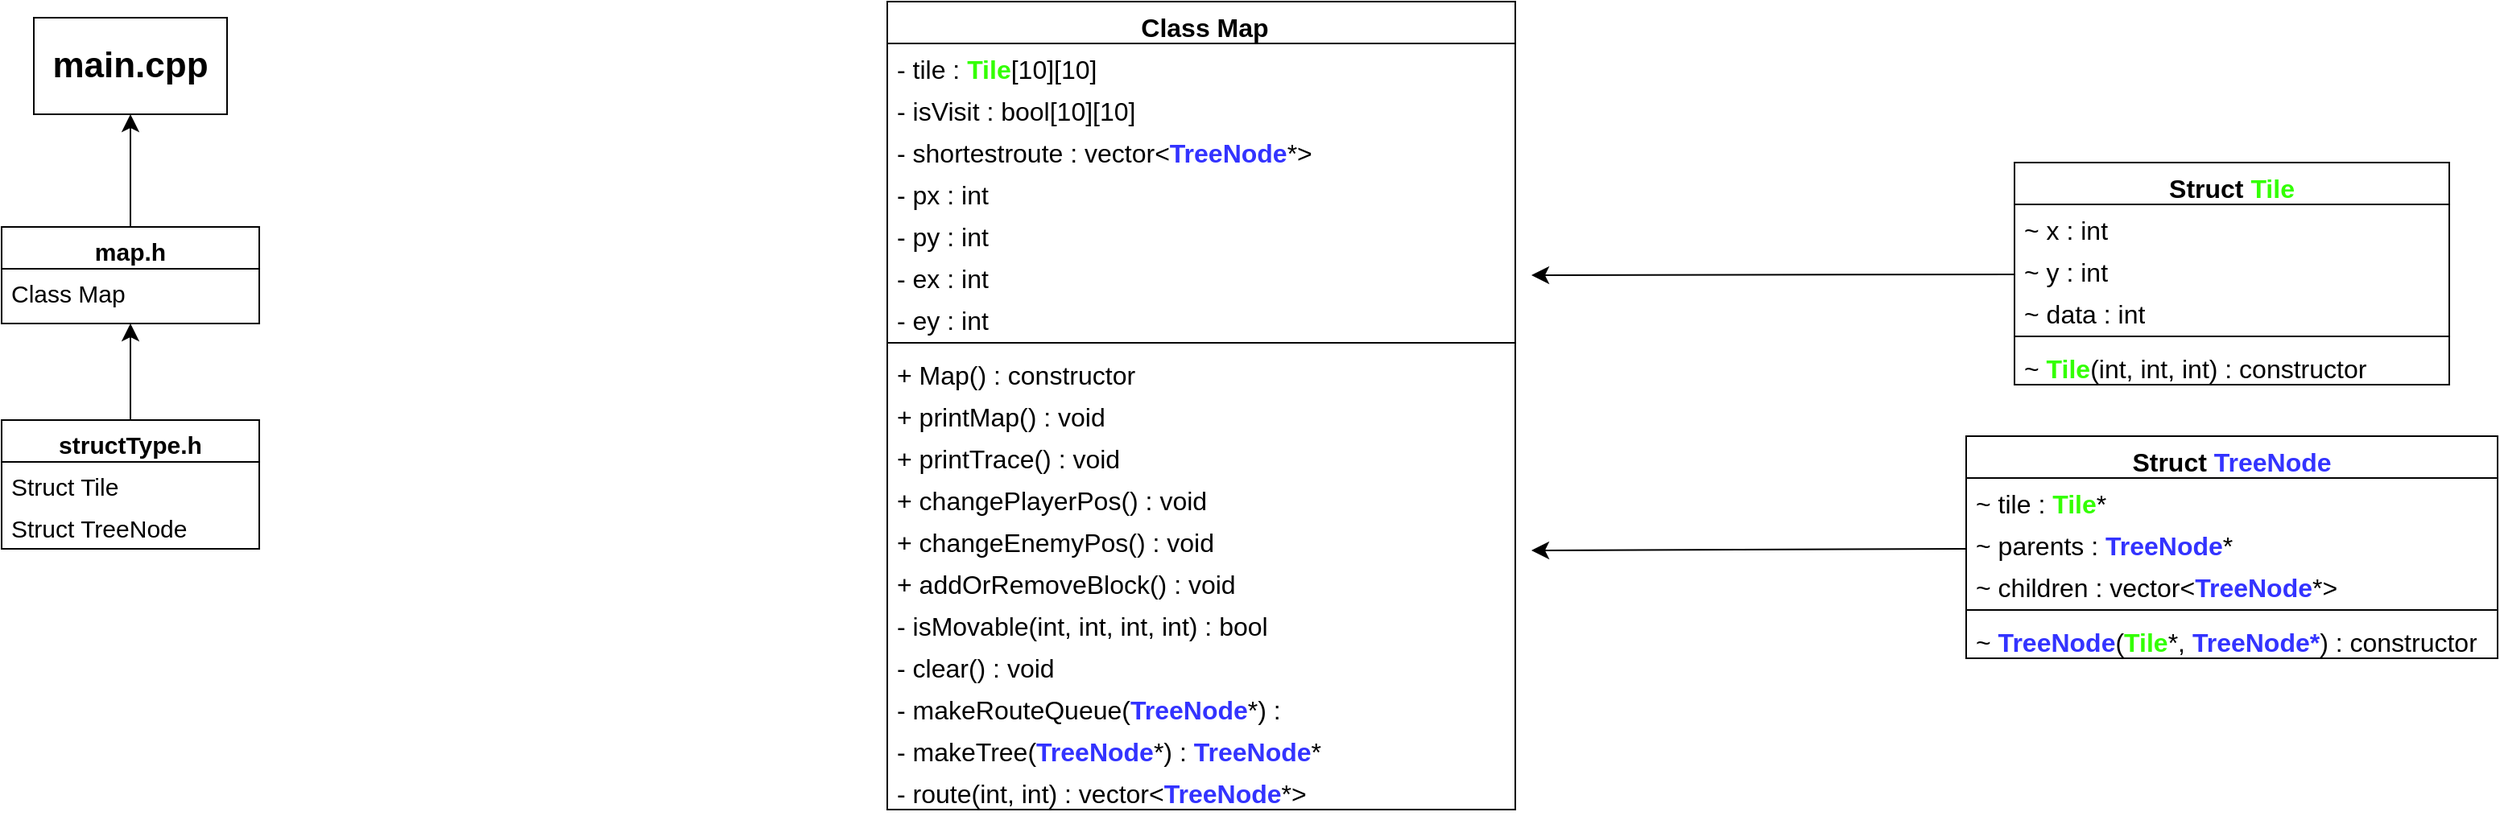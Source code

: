 <mxfile version="21.1.5" type="device">
  <diagram id="C5RBs43oDa-KdzZeNtuy" name="Page-1">
    <mxGraphModel dx="2514" dy="899" grid="1" gridSize="10" guides="1" tooltips="1" connect="1" arrows="1" fold="1" page="1" pageScale="1" pageWidth="827" pageHeight="1169" math="0" shadow="0">
      <root>
        <mxCell id="WIyWlLk6GJQsqaUBKTNV-0" />
        <mxCell id="WIyWlLk6GJQsqaUBKTNV-1" parent="WIyWlLk6GJQsqaUBKTNV-0" />
        <mxCell id="ToISvIe7AKqkAIcIRwC0-9" style="edgeStyle=none;curved=1;rounded=0;orthogonalLoop=1;jettySize=auto;html=1;exitX=0.5;exitY=0;exitDx=0;exitDy=0;entryX=0.5;entryY=1;entryDx=0;entryDy=0;fontSize=12;startSize=8;endSize=8;" parent="WIyWlLk6GJQsqaUBKTNV-1" source="zkfFHV4jXpPFQw0GAbJ--0" target="ToISvIe7AKqkAIcIRwC0-0" edge="1">
          <mxGeometry relative="1" as="geometry" />
        </mxCell>
        <mxCell id="zkfFHV4jXpPFQw0GAbJ--0" value="map.h" style="swimlane;fontStyle=1;align=center;verticalAlign=top;childLayout=stackLayout;horizontal=1;startSize=26;horizontalStack=0;resizeParent=1;resizeLast=0;collapsible=1;marginBottom=0;rounded=0;shadow=0;strokeWidth=1;fontSize=15;" parent="WIyWlLk6GJQsqaUBKTNV-1" vertex="1">
          <mxGeometry x="-640" y="210" width="160" height="60" as="geometry">
            <mxRectangle x="230" y="140" width="160" height="26" as="alternateBounds" />
          </mxGeometry>
        </mxCell>
        <mxCell id="zkfFHV4jXpPFQw0GAbJ--1" value="Class Map" style="text;align=left;verticalAlign=top;spacingLeft=4;spacingRight=4;overflow=hidden;rotatable=0;points=[[0,0.5],[1,0.5]];portConstraint=eastwest;fontSize=15;" parent="zkfFHV4jXpPFQw0GAbJ--0" vertex="1">
          <mxGeometry y="26" width="160" height="26" as="geometry" />
        </mxCell>
        <mxCell id="ToISvIe7AKqkAIcIRwC0-0" value="main.cpp" style="rounded=0;whiteSpace=wrap;html=1;fontSize=22;fontStyle=1" parent="WIyWlLk6GJQsqaUBKTNV-1" vertex="1">
          <mxGeometry x="-620" y="80" width="120" height="60" as="geometry" />
        </mxCell>
        <mxCell id="ToISvIe7AKqkAIcIRwC0-10" style="edgeStyle=none;curved=1;rounded=0;orthogonalLoop=1;jettySize=auto;html=1;exitX=0.5;exitY=0;exitDx=0;exitDy=0;entryX=0.5;entryY=1;entryDx=0;entryDy=0;fontSize=12;startSize=8;endSize=8;" parent="WIyWlLk6GJQsqaUBKTNV-1" source="ToISvIe7AKqkAIcIRwC0-4" target="zkfFHV4jXpPFQw0GAbJ--0" edge="1">
          <mxGeometry relative="1" as="geometry" />
        </mxCell>
        <mxCell id="ToISvIe7AKqkAIcIRwC0-4" value="structType.h" style="swimlane;fontStyle=1;align=center;verticalAlign=top;childLayout=stackLayout;horizontal=1;startSize=26;horizontalStack=0;resizeParent=1;resizeLast=0;collapsible=1;marginBottom=0;rounded=0;shadow=0;strokeWidth=1;fontSize=15;" parent="WIyWlLk6GJQsqaUBKTNV-1" vertex="1">
          <mxGeometry x="-640" y="330" width="160" height="80" as="geometry">
            <mxRectangle x="230" y="140" width="160" height="26" as="alternateBounds" />
          </mxGeometry>
        </mxCell>
        <mxCell id="ToISvIe7AKqkAIcIRwC0-6" value="Struct Tile" style="text;align=left;verticalAlign=top;spacingLeft=4;spacingRight=4;overflow=hidden;rotatable=0;points=[[0,0.5],[1,0.5]];portConstraint=eastwest;fontSize=15;" parent="ToISvIe7AKqkAIcIRwC0-4" vertex="1">
          <mxGeometry y="26" width="160" height="26" as="geometry" />
        </mxCell>
        <mxCell id="ToISvIe7AKqkAIcIRwC0-5" value="Struct TreeNode" style="text;align=left;verticalAlign=top;spacingLeft=4;spacingRight=4;overflow=hidden;rotatable=0;points=[[0,0.5],[1,0.5]];portConstraint=eastwest;fontSize=15;" parent="ToISvIe7AKqkAIcIRwC0-4" vertex="1">
          <mxGeometry y="52" width="160" height="26" as="geometry" />
        </mxCell>
        <mxCell id="ToISvIe7AKqkAIcIRwC0-23" value="&amp;nbsp;Class Map" style="swimlane;fontStyle=1;align=center;verticalAlign=top;childLayout=stackLayout;horizontal=1;startSize=26;horizontalStack=0;resizeParent=1;resizeParentMax=0;resizeLast=0;collapsible=1;marginBottom=0;whiteSpace=wrap;html=1;fontSize=16;" parent="WIyWlLk6GJQsqaUBKTNV-1" vertex="1">
          <mxGeometry x="-90" y="70" width="390" height="502" as="geometry" />
        </mxCell>
        <mxCell id="ToISvIe7AKqkAIcIRwC0-24" value="- tile : &lt;font color=&quot;#33ff00&quot;&gt;&lt;b&gt;Tile&lt;/b&gt;&lt;/font&gt;[10][10]" style="text;strokeColor=none;fillColor=none;align=left;verticalAlign=top;spacingLeft=4;spacingRight=4;overflow=hidden;rotatable=0;points=[[0,0.5],[1,0.5]];portConstraint=eastwest;whiteSpace=wrap;html=1;fontSize=16;" parent="ToISvIe7AKqkAIcIRwC0-23" vertex="1">
          <mxGeometry y="26" width="390" height="26" as="geometry" />
        </mxCell>
        <mxCell id="ToISvIe7AKqkAIcIRwC0-27" value="- isVisit : bool[10][10]" style="text;strokeColor=none;fillColor=none;align=left;verticalAlign=top;spacingLeft=4;spacingRight=4;overflow=hidden;rotatable=0;points=[[0,0.5],[1,0.5]];portConstraint=eastwest;whiteSpace=wrap;html=1;fontSize=16;" parent="ToISvIe7AKqkAIcIRwC0-23" vertex="1">
          <mxGeometry y="52" width="390" height="26" as="geometry" />
        </mxCell>
        <mxCell id="ToISvIe7AKqkAIcIRwC0-28" value="- shortestroute :&amp;nbsp;vector&amp;lt;&lt;font color=&quot;#3333ff&quot;&gt;&lt;b&gt;TreeNode&lt;/b&gt;&lt;/font&gt;*&amp;gt;" style="text;strokeColor=none;fillColor=none;align=left;verticalAlign=top;spacingLeft=4;spacingRight=4;overflow=hidden;rotatable=0;points=[[0,0.5],[1,0.5]];portConstraint=eastwest;whiteSpace=wrap;html=1;fontSize=16;" parent="ToISvIe7AKqkAIcIRwC0-23" vertex="1">
          <mxGeometry y="78" width="390" height="26" as="geometry" />
        </mxCell>
        <mxCell id="ToISvIe7AKqkAIcIRwC0-29" value="- px : int" style="text;strokeColor=none;fillColor=none;align=left;verticalAlign=top;spacingLeft=4;spacingRight=4;overflow=hidden;rotatable=0;points=[[0,0.5],[1,0.5]];portConstraint=eastwest;whiteSpace=wrap;html=1;fontSize=16;" parent="ToISvIe7AKqkAIcIRwC0-23" vertex="1">
          <mxGeometry y="104" width="390" height="26" as="geometry" />
        </mxCell>
        <mxCell id="ToISvIe7AKqkAIcIRwC0-30" value="- py : int" style="text;strokeColor=none;fillColor=none;align=left;verticalAlign=top;spacingLeft=4;spacingRight=4;overflow=hidden;rotatable=0;points=[[0,0.5],[1,0.5]];portConstraint=eastwest;whiteSpace=wrap;html=1;fontSize=16;" parent="ToISvIe7AKqkAIcIRwC0-23" vertex="1">
          <mxGeometry y="130" width="390" height="26" as="geometry" />
        </mxCell>
        <mxCell id="ToISvIe7AKqkAIcIRwC0-31" value="- ex : int" style="text;strokeColor=none;fillColor=none;align=left;verticalAlign=top;spacingLeft=4;spacingRight=4;overflow=hidden;rotatable=0;points=[[0,0.5],[1,0.5]];portConstraint=eastwest;whiteSpace=wrap;html=1;fontSize=16;" parent="ToISvIe7AKqkAIcIRwC0-23" vertex="1">
          <mxGeometry y="156" width="390" height="26" as="geometry" />
        </mxCell>
        <mxCell id="ToISvIe7AKqkAIcIRwC0-32" value="- ey : int" style="text;strokeColor=none;fillColor=none;align=left;verticalAlign=top;spacingLeft=4;spacingRight=4;overflow=hidden;rotatable=0;points=[[0,0.5],[1,0.5]];portConstraint=eastwest;whiteSpace=wrap;html=1;fontSize=16;" parent="ToISvIe7AKqkAIcIRwC0-23" vertex="1">
          <mxGeometry y="182" width="390" height="26" as="geometry" />
        </mxCell>
        <mxCell id="ToISvIe7AKqkAIcIRwC0-25" value="" style="line;strokeWidth=1;fillColor=none;align=left;verticalAlign=middle;spacingTop=-1;spacingLeft=3;spacingRight=3;rotatable=0;labelPosition=right;points=[];portConstraint=eastwest;strokeColor=inherit;fontSize=16;" parent="ToISvIe7AKqkAIcIRwC0-23" vertex="1">
          <mxGeometry y="208" width="390" height="8" as="geometry" />
        </mxCell>
        <mxCell id="ToISvIe7AKqkAIcIRwC0-26" value="+ Map() : constructor" style="text;strokeColor=none;fillColor=none;align=left;verticalAlign=top;spacingLeft=4;spacingRight=4;overflow=hidden;rotatable=0;points=[[0,0.5],[1,0.5]];portConstraint=eastwest;whiteSpace=wrap;html=1;fontSize=16;" parent="ToISvIe7AKqkAIcIRwC0-23" vertex="1">
          <mxGeometry y="216" width="390" height="26" as="geometry" />
        </mxCell>
        <mxCell id="ToISvIe7AKqkAIcIRwC0-33" value="+ printMap() : void" style="text;strokeColor=none;fillColor=none;align=left;verticalAlign=top;spacingLeft=4;spacingRight=4;overflow=hidden;rotatable=0;points=[[0,0.5],[1,0.5]];portConstraint=eastwest;whiteSpace=wrap;html=1;fontSize=16;" parent="ToISvIe7AKqkAIcIRwC0-23" vertex="1">
          <mxGeometry y="242" width="390" height="26" as="geometry" />
        </mxCell>
        <mxCell id="ToISvIe7AKqkAIcIRwC0-34" value="+ printTrace() : void" style="text;strokeColor=none;fillColor=none;align=left;verticalAlign=top;spacingLeft=4;spacingRight=4;overflow=hidden;rotatable=0;points=[[0,0.5],[1,0.5]];portConstraint=eastwest;whiteSpace=wrap;html=1;fontSize=16;" parent="ToISvIe7AKqkAIcIRwC0-23" vertex="1">
          <mxGeometry y="268" width="390" height="26" as="geometry" />
        </mxCell>
        <mxCell id="ToISvIe7AKqkAIcIRwC0-35" value="+ changePlayerPos() : void" style="text;strokeColor=none;fillColor=none;align=left;verticalAlign=top;spacingLeft=4;spacingRight=4;overflow=hidden;rotatable=0;points=[[0,0.5],[1,0.5]];portConstraint=eastwest;whiteSpace=wrap;html=1;fontSize=16;" parent="ToISvIe7AKqkAIcIRwC0-23" vertex="1">
          <mxGeometry y="294" width="390" height="26" as="geometry" />
        </mxCell>
        <mxCell id="ToISvIe7AKqkAIcIRwC0-36" value="+ changeEnemyPos() : void" style="text;strokeColor=none;fillColor=none;align=left;verticalAlign=top;spacingLeft=4;spacingRight=4;overflow=hidden;rotatable=0;points=[[0,0.5],[1,0.5]];portConstraint=eastwest;whiteSpace=wrap;html=1;fontSize=16;" parent="ToISvIe7AKqkAIcIRwC0-23" vertex="1">
          <mxGeometry y="320" width="390" height="26" as="geometry" />
        </mxCell>
        <mxCell id="ToISvIe7AKqkAIcIRwC0-37" value="+ addOrRemoveBlock() : void" style="text;strokeColor=none;fillColor=none;align=left;verticalAlign=top;spacingLeft=4;spacingRight=4;overflow=hidden;rotatable=0;points=[[0,0.5],[1,0.5]];portConstraint=eastwest;whiteSpace=wrap;html=1;fontSize=16;" parent="ToISvIe7AKqkAIcIRwC0-23" vertex="1">
          <mxGeometry y="346" width="390" height="26" as="geometry" />
        </mxCell>
        <mxCell id="ToISvIe7AKqkAIcIRwC0-38" value="- isMovable(int, int, int, int) : bool" style="text;strokeColor=none;fillColor=none;align=left;verticalAlign=top;spacingLeft=4;spacingRight=4;overflow=hidden;rotatable=0;points=[[0,0.5],[1,0.5]];portConstraint=eastwest;whiteSpace=wrap;html=1;fontSize=16;" parent="ToISvIe7AKqkAIcIRwC0-23" vertex="1">
          <mxGeometry y="372" width="390" height="26" as="geometry" />
        </mxCell>
        <mxCell id="ToISvIe7AKqkAIcIRwC0-39" value="- clear() : void" style="text;strokeColor=none;fillColor=none;align=left;verticalAlign=top;spacingLeft=4;spacingRight=4;overflow=hidden;rotatable=0;points=[[0,0.5],[1,0.5]];portConstraint=eastwest;whiteSpace=wrap;html=1;fontSize=16;" parent="ToISvIe7AKqkAIcIRwC0-23" vertex="1">
          <mxGeometry y="398" width="390" height="26" as="geometry" />
        </mxCell>
        <mxCell id="ToISvIe7AKqkAIcIRwC0-40" value="- makeRouteQueue(&lt;b&gt;&lt;font color=&quot;#3333ff&quot;&gt;TreeNode&lt;/font&gt;&lt;/b&gt;*) : vector&amp;lt;TreeNode*&amp;gt;" style="text;strokeColor=none;fillColor=none;align=left;verticalAlign=top;spacingLeft=4;spacingRight=4;overflow=hidden;rotatable=0;points=[[0,0.5],[1,0.5]];portConstraint=eastwest;whiteSpace=wrap;html=1;fontSize=16;" parent="ToISvIe7AKqkAIcIRwC0-23" vertex="1">
          <mxGeometry y="424" width="390" height="26" as="geometry" />
        </mxCell>
        <mxCell id="ToISvIe7AKqkAIcIRwC0-41" value="- makeTree(&lt;b&gt;&lt;font color=&quot;#3333ff&quot;&gt;TreeNode&lt;/font&gt;&lt;/b&gt;*) : &lt;b&gt;&lt;font color=&quot;#3333ff&quot;&gt;TreeNode&lt;/font&gt;&lt;/b&gt;*" style="text;strokeColor=none;fillColor=none;align=left;verticalAlign=top;spacingLeft=4;spacingRight=4;overflow=hidden;rotatable=0;points=[[0,0.5],[1,0.5]];portConstraint=eastwest;whiteSpace=wrap;html=1;fontSize=16;" parent="ToISvIe7AKqkAIcIRwC0-23" vertex="1">
          <mxGeometry y="450" width="390" height="26" as="geometry" />
        </mxCell>
        <mxCell id="ToISvIe7AKqkAIcIRwC0-42" value="- route(int, int) :&amp;nbsp;vector&amp;lt;&lt;b&gt;&lt;font color=&quot;#3333ff&quot;&gt;TreeNode&lt;/font&gt;&lt;/b&gt;*&amp;gt;" style="text;strokeColor=none;fillColor=none;align=left;verticalAlign=top;spacingLeft=4;spacingRight=4;overflow=hidden;rotatable=0;points=[[0,0.5],[1,0.5]];portConstraint=eastwest;whiteSpace=wrap;html=1;fontSize=16;" parent="ToISvIe7AKqkAIcIRwC0-23" vertex="1">
          <mxGeometry y="476" width="390" height="26" as="geometry" />
        </mxCell>
        <mxCell id="ToISvIe7AKqkAIcIRwC0-48" value="Struct &lt;font color=&quot;#33ff00&quot;&gt;Tile&lt;/font&gt;" style="swimlane;fontStyle=1;align=center;verticalAlign=top;childLayout=stackLayout;horizontal=1;startSize=26;horizontalStack=0;resizeParent=1;resizeParentMax=0;resizeLast=0;collapsible=1;marginBottom=0;whiteSpace=wrap;html=1;fontSize=16;" parent="WIyWlLk6GJQsqaUBKTNV-1" vertex="1">
          <mxGeometry x="610" y="170" width="270" height="138" as="geometry" />
        </mxCell>
        <mxCell id="ToISvIe7AKqkAIcIRwC0-49" value="~ x : int" style="text;strokeColor=none;fillColor=none;align=left;verticalAlign=top;spacingLeft=4;spacingRight=4;overflow=hidden;rotatable=0;points=[[0,0.5],[1,0.5]];portConstraint=eastwest;whiteSpace=wrap;html=1;fontSize=16;" parent="ToISvIe7AKqkAIcIRwC0-48" vertex="1">
          <mxGeometry y="26" width="270" height="26" as="geometry" />
        </mxCell>
        <mxCell id="ToISvIe7AKqkAIcIRwC0-50" value="~ y : int" style="text;strokeColor=none;fillColor=none;align=left;verticalAlign=top;spacingLeft=4;spacingRight=4;overflow=hidden;rotatable=0;points=[[0,0.5],[1,0.5]];portConstraint=eastwest;whiteSpace=wrap;html=1;fontSize=16;" parent="ToISvIe7AKqkAIcIRwC0-48" vertex="1">
          <mxGeometry y="52" width="270" height="26" as="geometry" />
        </mxCell>
        <mxCell id="ToISvIe7AKqkAIcIRwC0-68" value="~ data : int" style="text;strokeColor=none;fillColor=none;align=left;verticalAlign=top;spacingLeft=4;spacingRight=4;overflow=hidden;rotatable=0;points=[[0,0.5],[1,0.5]];portConstraint=eastwest;whiteSpace=wrap;html=1;fontSize=16;" parent="ToISvIe7AKqkAIcIRwC0-48" vertex="1">
          <mxGeometry y="78" width="270" height="26" as="geometry" />
        </mxCell>
        <mxCell id="ToISvIe7AKqkAIcIRwC0-56" value="" style="line;strokeWidth=1;fillColor=none;align=left;verticalAlign=middle;spacingTop=-1;spacingLeft=3;spacingRight=3;rotatable=0;labelPosition=right;points=[];portConstraint=eastwest;strokeColor=inherit;fontSize=16;" parent="ToISvIe7AKqkAIcIRwC0-48" vertex="1">
          <mxGeometry y="104" width="270" height="8" as="geometry" />
        </mxCell>
        <mxCell id="ToISvIe7AKqkAIcIRwC0-67" value="~ &lt;font color=&quot;#33ff00&quot;&gt;&lt;b&gt;Tile&lt;/b&gt;&lt;/font&gt;(int, int, int) : constructor" style="text;strokeColor=none;fillColor=none;align=left;verticalAlign=top;spacingLeft=4;spacingRight=4;overflow=hidden;rotatable=0;points=[[0,0.5],[1,0.5]];portConstraint=eastwest;whiteSpace=wrap;html=1;fontSize=16;" parent="ToISvIe7AKqkAIcIRwC0-48" vertex="1">
          <mxGeometry y="112" width="270" height="26" as="geometry" />
        </mxCell>
        <mxCell id="ToISvIe7AKqkAIcIRwC0-69" value="Struct &lt;font color=&quot;#3333ff&quot;&gt;TreeNode&lt;/font&gt;" style="swimlane;fontStyle=1;align=center;verticalAlign=top;childLayout=stackLayout;horizontal=1;startSize=26;horizontalStack=0;resizeParent=1;resizeParentMax=0;resizeLast=0;collapsible=1;marginBottom=0;whiteSpace=wrap;html=1;fontSize=16;" parent="WIyWlLk6GJQsqaUBKTNV-1" vertex="1">
          <mxGeometry x="580" y="340" width="330" height="138" as="geometry" />
        </mxCell>
        <mxCell id="ToISvIe7AKqkAIcIRwC0-70" value="~ tile : &lt;font color=&quot;#33ff00&quot;&gt;&lt;b&gt;Tile&lt;/b&gt;&lt;/font&gt;*" style="text;strokeColor=none;fillColor=none;align=left;verticalAlign=top;spacingLeft=4;spacingRight=4;overflow=hidden;rotatable=0;points=[[0,0.5],[1,0.5]];portConstraint=eastwest;whiteSpace=wrap;html=1;fontSize=16;" parent="ToISvIe7AKqkAIcIRwC0-69" vertex="1">
          <mxGeometry y="26" width="330" height="26" as="geometry" />
        </mxCell>
        <mxCell id="ToISvIe7AKqkAIcIRwC0-71" value="~ parents : &lt;b&gt;&lt;font color=&quot;#3333ff&quot;&gt;TreeNode&lt;/font&gt;&lt;/b&gt;*" style="text;strokeColor=none;fillColor=none;align=left;verticalAlign=top;spacingLeft=4;spacingRight=4;overflow=hidden;rotatable=0;points=[[0,0.5],[1,0.5]];portConstraint=eastwest;whiteSpace=wrap;html=1;fontSize=16;" parent="ToISvIe7AKqkAIcIRwC0-69" vertex="1">
          <mxGeometry y="52" width="330" height="26" as="geometry" />
        </mxCell>
        <mxCell id="ToISvIe7AKqkAIcIRwC0-72" value="~ children : vector&amp;lt;&lt;b&gt;&lt;font color=&quot;#3333ff&quot;&gt;TreeNode&lt;/font&gt;&lt;/b&gt;*&amp;gt;" style="text;strokeColor=none;fillColor=none;align=left;verticalAlign=top;spacingLeft=4;spacingRight=4;overflow=hidden;rotatable=0;points=[[0,0.5],[1,0.5]];portConstraint=eastwest;whiteSpace=wrap;html=1;fontSize=16;" parent="ToISvIe7AKqkAIcIRwC0-69" vertex="1">
          <mxGeometry y="78" width="330" height="26" as="geometry" />
        </mxCell>
        <mxCell id="ToISvIe7AKqkAIcIRwC0-73" value="" style="line;strokeWidth=1;fillColor=none;align=left;verticalAlign=middle;spacingTop=-1;spacingLeft=3;spacingRight=3;rotatable=0;labelPosition=right;points=[];portConstraint=eastwest;strokeColor=inherit;fontSize=16;" parent="ToISvIe7AKqkAIcIRwC0-69" vertex="1">
          <mxGeometry y="104" width="330" height="8" as="geometry" />
        </mxCell>
        <mxCell id="ToISvIe7AKqkAIcIRwC0-74" value="~&amp;nbsp;&lt;font color=&quot;#3333ff&quot;&gt;&lt;b&gt;TreeNode&lt;/b&gt;&lt;/font&gt;(&lt;b&gt;&lt;font color=&quot;#33ff00&quot;&gt;Tile&lt;/font&gt;&lt;/b&gt;*, &lt;b&gt;&lt;font color=&quot;#3333ff&quot;&gt;TreeNode*&lt;/font&gt;&lt;/b&gt;) : constructor" style="text;strokeColor=none;fillColor=none;align=left;verticalAlign=top;spacingLeft=4;spacingRight=4;overflow=hidden;rotatable=0;points=[[0,0.5],[1,0.5]];portConstraint=eastwest;whiteSpace=wrap;html=1;fontSize=16;" parent="ToISvIe7AKqkAIcIRwC0-69" vertex="1">
          <mxGeometry y="112" width="330" height="26" as="geometry" />
        </mxCell>
        <mxCell id="ToISvIe7AKqkAIcIRwC0-79" style="edgeStyle=none;curved=1;rounded=0;orthogonalLoop=1;jettySize=auto;html=1;exitX=0;exitY=0.5;exitDx=0;exitDy=0;fontSize=12;startSize=8;endSize=8;" parent="WIyWlLk6GJQsqaUBKTNV-1" edge="1">
          <mxGeometry relative="1" as="geometry">
            <mxPoint x="610" y="239.5" as="sourcePoint" />
            <mxPoint x="310" y="240" as="targetPoint" />
          </mxGeometry>
        </mxCell>
        <mxCell id="93o75bLOPQgaKooXljWv-0" style="edgeStyle=none;curved=1;rounded=0;orthogonalLoop=1;jettySize=auto;html=1;exitX=0;exitY=0.5;exitDx=0;exitDy=0;fontSize=12;startSize=8;endSize=8;" edge="1" parent="WIyWlLk6GJQsqaUBKTNV-1">
          <mxGeometry relative="1" as="geometry">
            <mxPoint x="580" y="410" as="sourcePoint" />
            <mxPoint x="310" y="411" as="targetPoint" />
          </mxGeometry>
        </mxCell>
      </root>
    </mxGraphModel>
  </diagram>
</mxfile>
